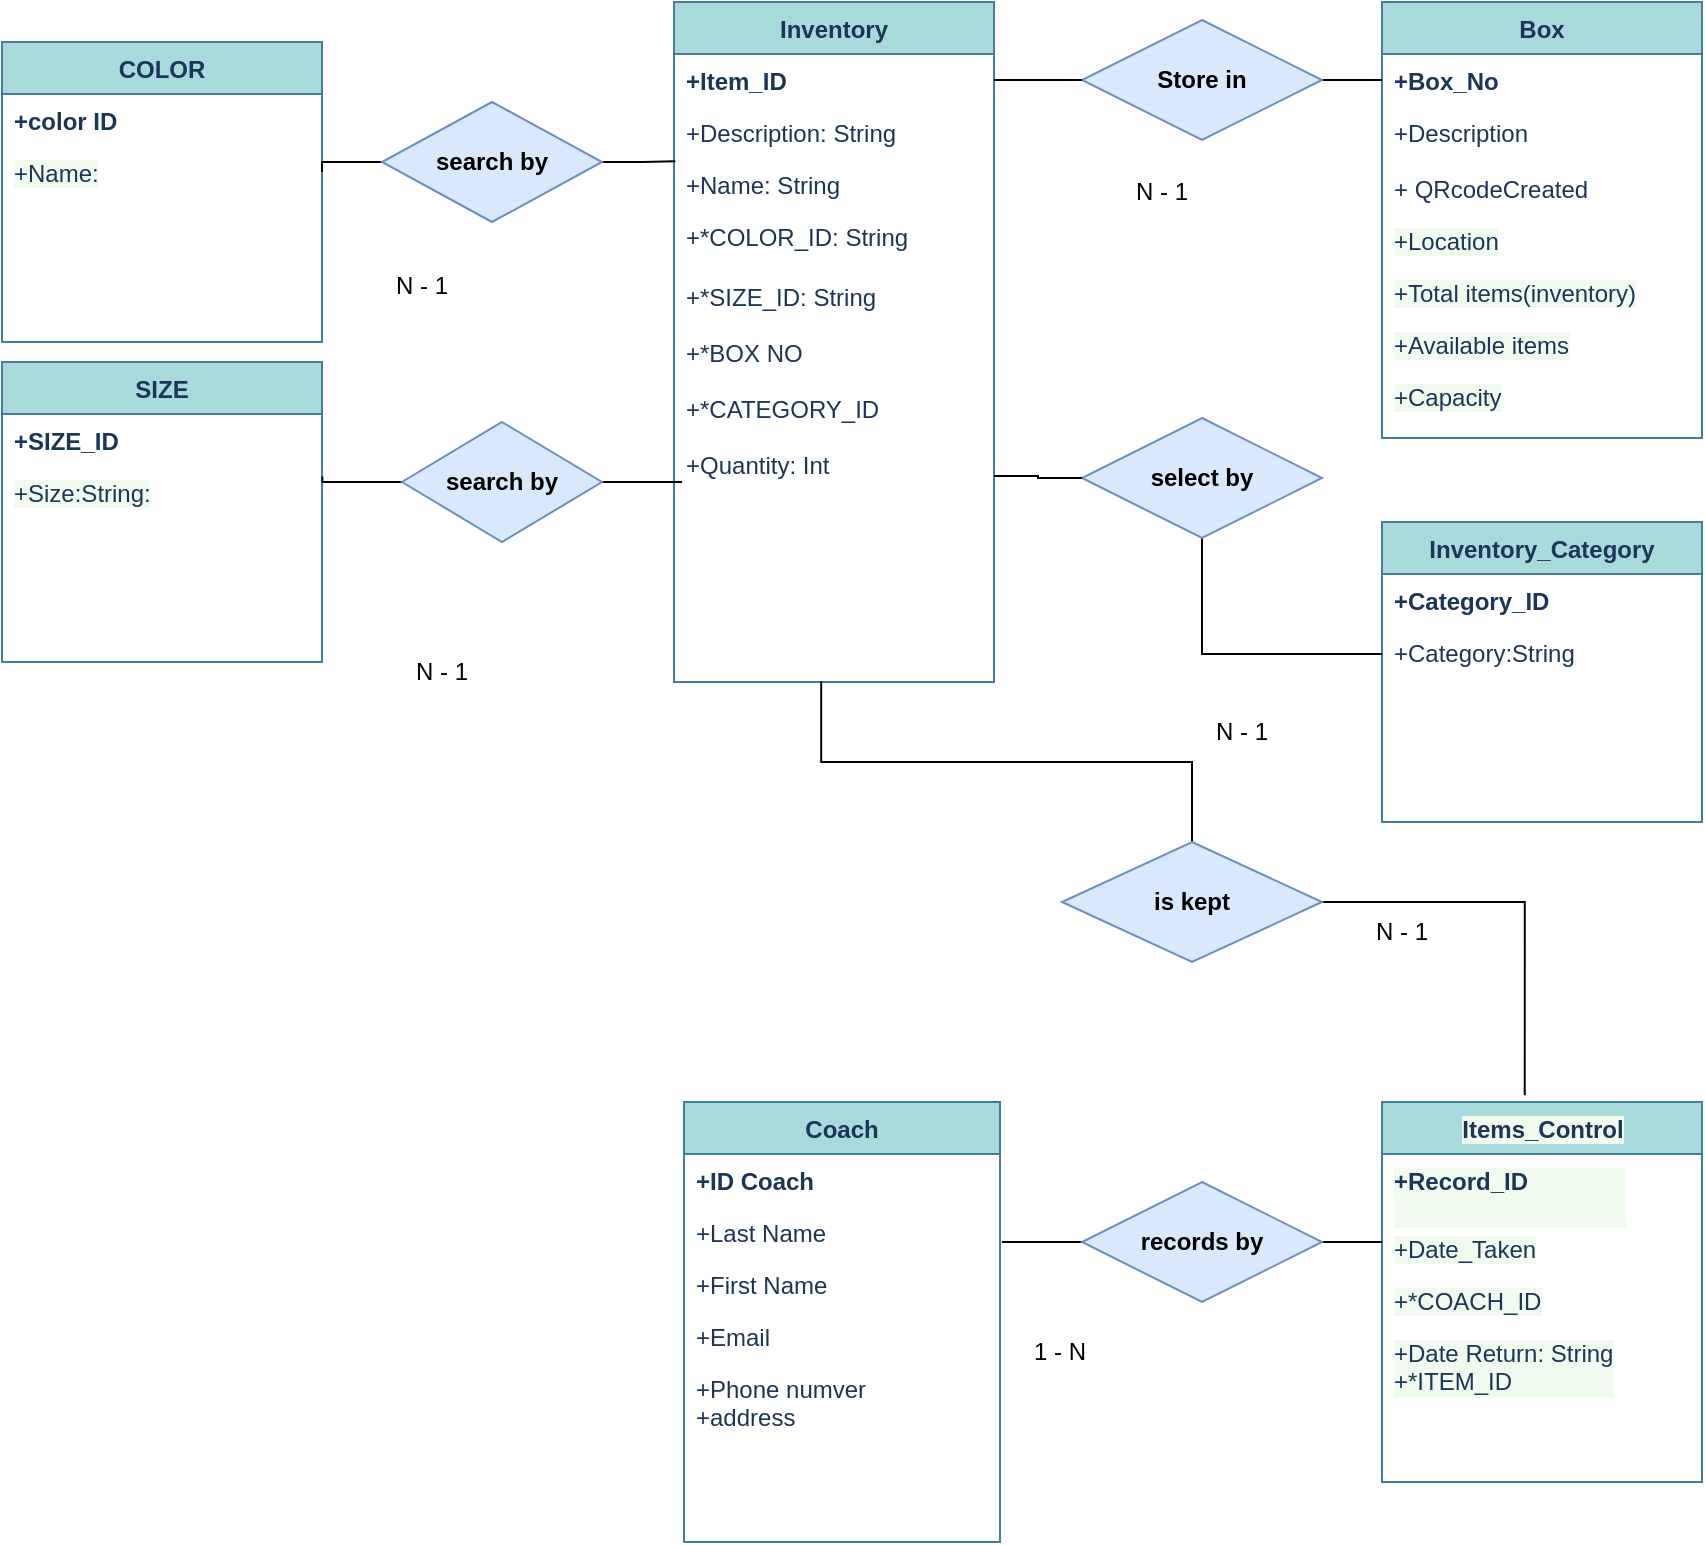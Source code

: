 <mxfile version="19.0.3" type="device"><diagram id="R2lEEEUBdFMjLlhIrx00" name="Page-1"><mxGraphModel dx="1752" dy="783" grid="1" gridSize="10" guides="1" tooltips="1" connect="1" arrows="1" fold="1" page="1" pageScale="1" pageWidth="850" pageHeight="1100" math="0" shadow="0" extFonts="Permanent Marker^https://fonts.googleapis.com/css?family=Permanent+Marker"><root><mxCell id="0"/><mxCell id="1" parent="0"/><mxCell id="-u6IFBQqwDzdgf6aiguh-4" value="Inventory" style="swimlane;fontStyle=1;align=center;verticalAlign=top;childLayout=stackLayout;horizontal=1;startSize=26;horizontalStack=0;resizeParent=1;resizeLast=0;collapsible=1;marginBottom=0;rounded=0;shadow=0;strokeWidth=1;fillColor=#A8DADC;strokeColor=#457B9D;fontColor=#1D3557;" parent="1" vertex="1"><mxGeometry x="336" y="20" width="160" height="340" as="geometry"><mxRectangle x="550" y="140" width="160" height="26" as="alternateBounds"/></mxGeometry></mxCell><mxCell id="-u6IFBQqwDzdgf6aiguh-5" value="+Item_ID" style="text;align=left;verticalAlign=top;spacingLeft=4;spacingRight=4;overflow=hidden;rotatable=0;points=[[0,0.5],[1,0.5]];portConstraint=eastwest;fontStyle=1;fontColor=#1D3557;" parent="-u6IFBQqwDzdgf6aiguh-4" vertex="1"><mxGeometry y="26" width="160" height="26" as="geometry"/></mxCell><mxCell id="-u6IFBQqwDzdgf6aiguh-6" value="+Description: String" style="text;align=left;verticalAlign=top;spacingLeft=4;spacingRight=4;overflow=hidden;rotatable=0;points=[[0,0.5],[1,0.5]];portConstraint=eastwest;rounded=0;shadow=0;html=0;fontColor=#1D3557;" parent="-u6IFBQqwDzdgf6aiguh-4" vertex="1"><mxGeometry y="52" width="160" height="26" as="geometry"/></mxCell><mxCell id="-u6IFBQqwDzdgf6aiguh-7" value="+Name: String&#10;" style="text;align=left;verticalAlign=top;spacingLeft=4;spacingRight=4;overflow=hidden;rotatable=0;points=[[0,0.5],[1,0.5]];portConstraint=eastwest;rounded=0;shadow=0;html=0;fontColor=#1D3557;" parent="-u6IFBQqwDzdgf6aiguh-4" vertex="1"><mxGeometry y="78" width="160" height="26" as="geometry"/></mxCell><mxCell id="-u6IFBQqwDzdgf6aiguh-8" value="+*COLOR_ID: String" style="text;align=left;verticalAlign=top;spacingLeft=4;spacingRight=4;overflow=hidden;rotatable=0;points=[[0,0.5],[1,0.5]];portConstraint=eastwest;rounded=0;shadow=0;html=0;fontColor=#1D3557;" parent="-u6IFBQqwDzdgf6aiguh-4" vertex="1"><mxGeometry y="104" width="160" height="30" as="geometry"/></mxCell><mxCell id="-u6IFBQqwDzdgf6aiguh-9" value="+*SIZE_ID: String&#10;&#10;+*BOX NO&#10;&#10;+*CATEGORY_ID&#10;&#10;+Quantity: Int&#10;" style="text;align=left;verticalAlign=top;spacingLeft=4;spacingRight=4;overflow=hidden;rotatable=0;points=[[0,0.5],[1,0.5]];portConstraint=eastwest;rounded=0;shadow=0;html=0;fontColor=#1D3557;" parent="-u6IFBQqwDzdgf6aiguh-4" vertex="1"><mxGeometry y="134" width="160" height="206" as="geometry"/></mxCell><mxCell id="-u6IFBQqwDzdgf6aiguh-11" value="Inventory_Category" style="swimlane;fontStyle=1;align=center;verticalAlign=top;childLayout=stackLayout;horizontal=1;startSize=26;horizontalStack=0;resizeParent=1;resizeLast=0;collapsible=1;marginBottom=0;rounded=0;shadow=0;strokeWidth=1;fillColor=#A8DADC;strokeColor=#457B9D;fontColor=#1D3557;" parent="1" vertex="1"><mxGeometry x="690" y="280" width="160" height="150" as="geometry"><mxRectangle x="550" y="140" width="160" height="26" as="alternateBounds"/></mxGeometry></mxCell><mxCell id="PebLBbCPxJxOtN3QWs4C-10" value="+Category_ID" style="text;align=left;verticalAlign=top;spacingLeft=4;spacingRight=4;overflow=hidden;rotatable=0;points=[[0,0.5],[1,0.5]];portConstraint=eastwest;fontStyle=1;fontColor=#1D3557;" parent="-u6IFBQqwDzdgf6aiguh-11" vertex="1"><mxGeometry y="26" width="160" height="26" as="geometry"/></mxCell><mxCell id="-u6IFBQqwDzdgf6aiguh-13" value="+Category:String&#10;" style="text;align=left;verticalAlign=top;spacingLeft=4;spacingRight=4;overflow=hidden;rotatable=0;points=[[0,0.5],[1,0.5]];portConstraint=eastwest;rounded=0;shadow=0;html=0;fontColor=#1D3557;" parent="-u6IFBQqwDzdgf6aiguh-11" vertex="1"><mxGeometry y="52" width="160" height="28" as="geometry"/></mxCell><mxCell id="-u6IFBQqwDzdgf6aiguh-15" value="Coach" style="swimlane;fontStyle=1;align=center;verticalAlign=top;childLayout=stackLayout;horizontal=1;startSize=26;horizontalStack=0;resizeParent=1;resizeLast=0;collapsible=1;marginBottom=0;rounded=0;shadow=0;strokeWidth=1;fillColor=#A8DADC;strokeColor=#457B9D;fontColor=#1D3557;" parent="1" vertex="1"><mxGeometry x="341" y="570" width="158" height="220" as="geometry"><mxRectangle x="550" y="140" width="160" height="26" as="alternateBounds"/></mxGeometry></mxCell><mxCell id="-u6IFBQqwDzdgf6aiguh-16" value="+ID Coach" style="text;strokeColor=none;fillColor=none;align=left;verticalAlign=top;spacingLeft=4;spacingRight=4;overflow=hidden;rotatable=0;points=[[0,0.5],[1,0.5]];portConstraint=eastwest;fontStyle=1;fontColor=#1D3557;" parent="-u6IFBQqwDzdgf6aiguh-15" vertex="1"><mxGeometry y="26" width="158" height="26" as="geometry"/></mxCell><mxCell id="-u6IFBQqwDzdgf6aiguh-17" value="+Last Name" style="text;align=left;verticalAlign=top;spacingLeft=4;spacingRight=4;overflow=hidden;rotatable=0;points=[[0,0.5],[1,0.5]];portConstraint=eastwest;rounded=0;shadow=0;html=0;fontColor=#1D3557;" parent="-u6IFBQqwDzdgf6aiguh-15" vertex="1"><mxGeometry y="52" width="158" height="26" as="geometry"/></mxCell><mxCell id="-u6IFBQqwDzdgf6aiguh-18" value="+First Name" style="text;align=left;verticalAlign=top;spacingLeft=4;spacingRight=4;overflow=hidden;rotatable=0;points=[[0,0.5],[1,0.5]];portConstraint=eastwest;fontColor=#1D3557;" parent="-u6IFBQqwDzdgf6aiguh-15" vertex="1"><mxGeometry y="78" width="158" height="26" as="geometry"/></mxCell><mxCell id="-u6IFBQqwDzdgf6aiguh-19" value="+Email" style="text;align=left;verticalAlign=top;spacingLeft=4;spacingRight=4;overflow=hidden;rotatable=0;points=[[0,0.5],[1,0.5]];portConstraint=eastwest;rounded=0;shadow=0;html=0;fontColor=#1D3557;" parent="-u6IFBQqwDzdgf6aiguh-15" vertex="1"><mxGeometry y="104" width="158" height="26" as="geometry"/></mxCell><mxCell id="aJD91A3e41KmSQt9Sc2G-6" value="+Phone numver&#10;+address" style="text;align=left;verticalAlign=top;spacingLeft=4;spacingRight=4;overflow=hidden;rotatable=0;points=[[0,0.5],[1,0.5]];portConstraint=eastwest;rounded=0;shadow=0;html=0;fontColor=#1D3557;" parent="-u6IFBQqwDzdgf6aiguh-15" vertex="1"><mxGeometry y="130" width="158" height="50" as="geometry"/></mxCell><mxCell id="-u6IFBQqwDzdgf6aiguh-20" value="Items_Control" style="swimlane;fontStyle=1;align=center;verticalAlign=top;childLayout=stackLayout;horizontal=1;startSize=26;horizontalStack=0;resizeParent=1;resizeParentMax=0;resizeLast=0;collapsible=1;marginBottom=0;labelBackgroundColor=#F1FAEE;fontFamily=Helvetica;fontSize=12;fontColor=#1D3557;strokeColor=#457B9D;strokeWidth=1;fillColor=#A8DADC;html=1;" parent="1" vertex="1"><mxGeometry x="690" y="570" width="160" height="190" as="geometry"/></mxCell><mxCell id="-u6IFBQqwDzdgf6aiguh-21" value="&lt;b&gt;+Record_ID&lt;br&gt;&lt;br&gt;&lt;/b&gt;+Coach_Responsible&lt;br&gt;&lt;br&gt;+Date Created: String" style="text;strokeColor=none;fillColor=none;align=left;verticalAlign=top;spacingLeft=4;spacingRight=4;overflow=hidden;rotatable=0;points=[[0,0.5],[1,0.5]];portConstraint=eastwest;labelBackgroundColor=#F1FAEE;fontFamily=Helvetica;fontSize=12;fontColor=#1D3557;html=1;" parent="-u6IFBQqwDzdgf6aiguh-20" vertex="1"><mxGeometry y="26" width="160" height="34" as="geometry"/></mxCell><mxCell id="-u6IFBQqwDzdgf6aiguh-22" value="+Date_Taken" style="text;strokeColor=none;fillColor=none;align=left;verticalAlign=top;spacingLeft=4;spacingRight=4;overflow=hidden;rotatable=0;points=[[0,0.5],[1,0.5]];portConstraint=eastwest;labelBackgroundColor=#F1FAEE;fontFamily=Helvetica;fontSize=12;fontColor=#1D3557;html=1;" parent="-u6IFBQqwDzdgf6aiguh-20" vertex="1"><mxGeometry y="60" width="160" height="26" as="geometry"/></mxCell><mxCell id="-u6IFBQqwDzdgf6aiguh-23" value="+*COACH_ID" style="text;strokeColor=none;fillColor=none;align=left;verticalAlign=top;spacingLeft=4;spacingRight=4;overflow=hidden;rotatable=0;points=[[0,0.5],[1,0.5]];portConstraint=eastwest;labelBackgroundColor=#F1FAEE;fontFamily=Helvetica;fontSize=12;fontColor=#1D3557;html=1;" parent="-u6IFBQqwDzdgf6aiguh-20" vertex="1"><mxGeometry y="86" width="160" height="26" as="geometry"/></mxCell><mxCell id="-u6IFBQqwDzdgf6aiguh-24" value="+Date Return: String&lt;br&gt;+*ITEM_ID" style="text;strokeColor=none;fillColor=none;align=left;verticalAlign=top;spacingLeft=4;spacingRight=4;overflow=hidden;rotatable=0;points=[[0,0.5],[1,0.5]];portConstraint=eastwest;labelBackgroundColor=#F1FAEE;fontFamily=Helvetica;fontSize=12;fontColor=#1D3557;html=1;" parent="-u6IFBQqwDzdgf6aiguh-20" vertex="1"><mxGeometry y="112" width="160" height="78" as="geometry"/></mxCell><mxCell id="-u6IFBQqwDzdgf6aiguh-25" value="Box" style="swimlane;fontStyle=1;align=center;verticalAlign=top;childLayout=stackLayout;horizontal=1;startSize=26;horizontalStack=0;resizeParent=1;resizeLast=0;collapsible=1;marginBottom=0;rounded=0;shadow=0;strokeWidth=1;fillColor=#A8DADC;strokeColor=#457B9D;fontColor=#1D3557;" parent="1" vertex="1"><mxGeometry x="690" y="20" width="160" height="218" as="geometry"><mxRectangle x="550" y="140" width="160" height="26" as="alternateBounds"/></mxGeometry></mxCell><mxCell id="-u6IFBQqwDzdgf6aiguh-26" value="+Box_No" style="text;align=left;verticalAlign=top;spacingLeft=4;spacingRight=4;overflow=hidden;rotatable=0;points=[[0,0.5],[1,0.5]];portConstraint=eastwest;fontStyle=1;fontColor=#1D3557;" parent="-u6IFBQqwDzdgf6aiguh-25" vertex="1"><mxGeometry y="26" width="160" height="26" as="geometry"/></mxCell><mxCell id="-u6IFBQqwDzdgf6aiguh-27" value="+Description&#10;" style="text;align=left;verticalAlign=top;spacingLeft=4;spacingRight=4;overflow=hidden;rotatable=0;points=[[0,0.5],[1,0.5]];portConstraint=eastwest;rounded=0;shadow=0;html=0;fontColor=#1D3557;" parent="-u6IFBQqwDzdgf6aiguh-25" vertex="1"><mxGeometry y="52" width="160" height="28" as="geometry"/></mxCell><mxCell id="-u6IFBQqwDzdgf6aiguh-29" value="+ QRcodeCreated" style="text;strokeColor=none;fillColor=none;align=left;verticalAlign=top;spacingLeft=4;spacingRight=4;overflow=hidden;rotatable=0;points=[[0,0.5],[1,0.5]];portConstraint=eastwest;fontColor=#1D3557;" parent="-u6IFBQqwDzdgf6aiguh-25" vertex="1"><mxGeometry y="80" width="160" height="26" as="geometry"/></mxCell><mxCell id="-u6IFBQqwDzdgf6aiguh-30" value="+Location" style="text;strokeColor=none;fillColor=none;align=left;verticalAlign=top;spacingLeft=4;spacingRight=4;overflow=hidden;rotatable=0;points=[[0,0.5],[1,0.5]];portConstraint=eastwest;labelBackgroundColor=#F1FAEE;fontFamily=Helvetica;fontSize=12;fontColor=#1D3557;html=1;" parent="-u6IFBQqwDzdgf6aiguh-25" vertex="1"><mxGeometry y="106" width="160" height="26" as="geometry"/></mxCell><mxCell id="aJD91A3e41KmSQt9Sc2G-12" value="+Total items(inventory)" style="text;strokeColor=none;fillColor=none;align=left;verticalAlign=top;spacingLeft=4;spacingRight=4;overflow=hidden;rotatable=0;points=[[0,0.5],[1,0.5]];portConstraint=eastwest;labelBackgroundColor=#F1FAEE;fontFamily=Helvetica;fontSize=12;fontColor=#1D3557;html=1;" parent="-u6IFBQqwDzdgf6aiguh-25" vertex="1"><mxGeometry y="132" width="160" height="26" as="geometry"/></mxCell><mxCell id="aJD91A3e41KmSQt9Sc2G-13" value="+Available items" style="text;strokeColor=none;fillColor=none;align=left;verticalAlign=top;spacingLeft=4;spacingRight=4;overflow=hidden;rotatable=0;points=[[0,0.5],[1,0.5]];portConstraint=eastwest;labelBackgroundColor=#F1FAEE;fontFamily=Helvetica;fontSize=12;fontColor=#1D3557;html=1;" parent="-u6IFBQqwDzdgf6aiguh-25" vertex="1"><mxGeometry y="158" width="160" height="26" as="geometry"/></mxCell><mxCell id="aJD91A3e41KmSQt9Sc2G-14" value="+Capacity" style="text;strokeColor=none;fillColor=none;align=left;verticalAlign=top;spacingLeft=4;spacingRight=4;overflow=hidden;rotatable=0;points=[[0,0.5],[1,0.5]];portConstraint=eastwest;labelBackgroundColor=#F1FAEE;fontFamily=Helvetica;fontSize=12;fontColor=#1D3557;html=1;" parent="-u6IFBQqwDzdgf6aiguh-25" vertex="1"><mxGeometry y="184" width="160" height="26" as="geometry"/></mxCell><mxCell id="3c4LLUsAxwdqoniuiCju-6" style="edgeStyle=orthogonalEdgeStyle;rounded=0;orthogonalLoop=1;jettySize=auto;html=1;exitX=1;exitY=0.5;exitDx=0;exitDy=0;endArrow=none;endFill=0;" edge="1" parent="1" source="PebLBbCPxJxOtN3QWs4C-1" target="-u6IFBQqwDzdgf6aiguh-26"><mxGeometry relative="1" as="geometry"/></mxCell><mxCell id="PebLBbCPxJxOtN3QWs4C-1" value="&lt;b&gt;Store in&lt;/b&gt;" style="shape=rhombus;perimeter=rhombusPerimeter;whiteSpace=wrap;html=1;align=center;fillColor=#dae8fc;strokeColor=#6c8ebf;" parent="1" vertex="1"><mxGeometry x="540" y="29" width="120" height="60" as="geometry"/></mxCell><mxCell id="PebLBbCPxJxOtN3QWs4C-2" style="edgeStyle=orthogonalEdgeStyle;rounded=0;orthogonalLoop=1;jettySize=auto;html=1;exitX=1;exitY=0.5;exitDx=0;exitDy=0;entryX=0;entryY=0.5;entryDx=0;entryDy=0;endArrow=none;endFill=0;" parent="1" source="-u6IFBQqwDzdgf6aiguh-5" target="PebLBbCPxJxOtN3QWs4C-1" edge="1"><mxGeometry relative="1" as="geometry"/></mxCell><mxCell id="aJD91A3e41KmSQt9Sc2G-20" value="COLOR" style="swimlane;fontStyle=1;align=center;verticalAlign=top;childLayout=stackLayout;horizontal=1;startSize=26;horizontalStack=0;resizeParent=1;resizeLast=0;collapsible=1;marginBottom=0;rounded=0;shadow=0;strokeWidth=1;fillColor=#A8DADC;strokeColor=#457B9D;fontColor=#1D3557;" parent="1" vertex="1"><mxGeometry y="40" width="160" height="150" as="geometry"><mxRectangle x="550" y="140" width="160" height="26" as="alternateBounds"/></mxGeometry></mxCell><mxCell id="aJD91A3e41KmSQt9Sc2G-21" value="+color ID" style="text;align=left;verticalAlign=top;spacingLeft=4;spacingRight=4;overflow=hidden;rotatable=0;points=[[0,0.5],[1,0.5]];portConstraint=eastwest;fontStyle=1;fontColor=#1D3557;" parent="aJD91A3e41KmSQt9Sc2G-20" vertex="1"><mxGeometry y="26" width="160" height="26" as="geometry"/></mxCell><mxCell id="aJD91A3e41KmSQt9Sc2G-23" value="+Name:" style="text;strokeColor=none;fillColor=none;align=left;verticalAlign=top;spacingLeft=4;spacingRight=4;overflow=hidden;rotatable=0;points=[[0,0.5],[1,0.5]];portConstraint=eastwest;labelBackgroundColor=#F1FAEE;fontFamily=Helvetica;fontSize=12;fontColor=#1D3557;html=1;" parent="aJD91A3e41KmSQt9Sc2G-20" vertex="1"><mxGeometry y="52" width="160" height="26" as="geometry"/></mxCell><mxCell id="aJD91A3e41KmSQt9Sc2G-24" value="SIZE" style="swimlane;fontStyle=1;align=center;verticalAlign=top;childLayout=stackLayout;horizontal=1;startSize=26;horizontalStack=0;resizeParent=1;resizeLast=0;collapsible=1;marginBottom=0;rounded=0;shadow=0;strokeWidth=1;fillColor=#A8DADC;strokeColor=#457B9D;fontColor=#1D3557;" parent="1" vertex="1"><mxGeometry y="200" width="160" height="150" as="geometry"><mxRectangle x="550" y="140" width="160" height="26" as="alternateBounds"/></mxGeometry></mxCell><mxCell id="aJD91A3e41KmSQt9Sc2G-25" value="+SIZE_ID" style="text;align=left;verticalAlign=top;spacingLeft=4;spacingRight=4;overflow=hidden;rotatable=0;points=[[0,0.5],[1,0.5]];portConstraint=eastwest;fontStyle=1;fontColor=#1D3557;" parent="aJD91A3e41KmSQt9Sc2G-24" vertex="1"><mxGeometry y="26" width="160" height="26" as="geometry"/></mxCell><mxCell id="aJD91A3e41KmSQt9Sc2G-26" value="+Size:String:" style="text;strokeColor=none;fillColor=none;align=left;verticalAlign=top;spacingLeft=4;spacingRight=4;overflow=hidden;rotatable=0;points=[[0,0.5],[1,0.5]];portConstraint=eastwest;labelBackgroundColor=#F1FAEE;fontFamily=Helvetica;fontSize=12;fontColor=#1D3557;html=1;" parent="aJD91A3e41KmSQt9Sc2G-24" vertex="1"><mxGeometry y="52" width="160" height="26" as="geometry"/></mxCell><mxCell id="3c4LLUsAxwdqoniuiCju-5" style="edgeStyle=orthogonalEdgeStyle;rounded=0;orthogonalLoop=1;jettySize=auto;html=1;endArrow=none;endFill=0;entryX=0.004;entryY=0.061;entryDx=0;entryDy=0;entryPerimeter=0;" edge="1" parent="1" source="aJD91A3e41KmSQt9Sc2G-27" target="-u6IFBQqwDzdgf6aiguh-7"><mxGeometry relative="1" as="geometry"><mxPoint x="330" y="100" as="targetPoint"/></mxGeometry></mxCell><mxCell id="3c4LLUsAxwdqoniuiCju-15" style="edgeStyle=orthogonalEdgeStyle;rounded=0;orthogonalLoop=1;jettySize=auto;html=1;exitX=0;exitY=0.5;exitDx=0;exitDy=0;entryX=1;entryY=0.5;entryDx=0;entryDy=0;endArrow=none;endFill=0;" edge="1" parent="1" source="aJD91A3e41KmSQt9Sc2G-27" target="aJD91A3e41KmSQt9Sc2G-23"><mxGeometry relative="1" as="geometry"/></mxCell><mxCell id="aJD91A3e41KmSQt9Sc2G-27" value="&lt;b&gt;search by&lt;/b&gt;" style="shape=rhombus;perimeter=rhombusPerimeter;whiteSpace=wrap;html=1;align=center;fillColor=#dae8fc;strokeColor=#6c8ebf;" parent="1" vertex="1"><mxGeometry x="190" y="70" width="110" height="60" as="geometry"/></mxCell><mxCell id="3c4LLUsAxwdqoniuiCju-19" style="edgeStyle=orthogonalEdgeStyle;rounded=0;orthogonalLoop=1;jettySize=auto;html=1;exitX=0;exitY=0.5;exitDx=0;exitDy=0;entryX=1.001;entryY=0.201;entryDx=0;entryDy=0;entryPerimeter=0;endArrow=none;endFill=0;" edge="1" parent="1" source="aJD91A3e41KmSQt9Sc2G-28" target="aJD91A3e41KmSQt9Sc2G-26"><mxGeometry relative="1" as="geometry"/></mxCell><mxCell id="3c4LLUsAxwdqoniuiCju-20" style="edgeStyle=orthogonalEdgeStyle;rounded=0;orthogonalLoop=1;jettySize=auto;html=1;endArrow=none;endFill=0;" edge="1" parent="1" source="aJD91A3e41KmSQt9Sc2G-28"><mxGeometry relative="1" as="geometry"><mxPoint x="340" y="260" as="targetPoint"/></mxGeometry></mxCell><mxCell id="aJD91A3e41KmSQt9Sc2G-28" value="&lt;b&gt;search by&lt;/b&gt;" style="shape=rhombus;perimeter=rhombusPerimeter;whiteSpace=wrap;html=1;align=center;fillColor=#dae8fc;strokeColor=#6c8ebf;" parent="1" vertex="1"><mxGeometry x="200" y="230" width="100" height="60" as="geometry"/></mxCell><mxCell id="3c4LLUsAxwdqoniuiCju-8" style="edgeStyle=orthogonalEdgeStyle;rounded=0;orthogonalLoop=1;jettySize=auto;html=1;entryX=0;entryY=0.5;entryDx=0;entryDy=0;endArrow=none;endFill=0;" edge="1" parent="1" source="aJD91A3e41KmSQt9Sc2G-31" target="-u6IFBQqwDzdgf6aiguh-13"><mxGeometry relative="1" as="geometry"/></mxCell><mxCell id="aJD91A3e41KmSQt9Sc2G-31" value="&lt;b&gt;select by&lt;/b&gt;" style="shape=rhombus;perimeter=rhombusPerimeter;whiteSpace=wrap;html=1;align=center;fillColor=#dae8fc;strokeColor=#6c8ebf;" parent="1" vertex="1"><mxGeometry x="540" y="228" width="120" height="60" as="geometry"/></mxCell><mxCell id="3c4LLUsAxwdqoniuiCju-30" style="edgeStyle=orthogonalEdgeStyle;rounded=0;orthogonalLoop=1;jettySize=auto;html=1;endArrow=none;endFill=0;" edge="1" parent="1" source="aJD91A3e41KmSQt9Sc2G-34"><mxGeometry relative="1" as="geometry"><mxPoint x="690" y="640" as="targetPoint"/></mxGeometry></mxCell><mxCell id="3c4LLUsAxwdqoniuiCju-31" style="edgeStyle=orthogonalEdgeStyle;rounded=0;orthogonalLoop=1;jettySize=auto;html=1;entryX=1.006;entryY=-0.308;entryDx=0;entryDy=0;entryPerimeter=0;endArrow=none;endFill=0;" edge="1" parent="1" source="aJD91A3e41KmSQt9Sc2G-34" target="-u6IFBQqwDzdgf6aiguh-18"><mxGeometry relative="1" as="geometry"/></mxCell><mxCell id="aJD91A3e41KmSQt9Sc2G-34" value="&lt;b&gt;records by&lt;/b&gt;" style="shape=rhombus;perimeter=rhombusPerimeter;whiteSpace=wrap;html=1;align=center;fillColor=#dae8fc;strokeColor=#6c8ebf;" parent="1" vertex="1"><mxGeometry x="540" y="610" width="120" height="60" as="geometry"/></mxCell><mxCell id="3c4LLUsAxwdqoniuiCju-28" style="edgeStyle=orthogonalEdgeStyle;rounded=0;orthogonalLoop=1;jettySize=auto;html=1;endArrow=none;endFill=0;entryX=0.46;entryY=0.998;entryDx=0;entryDy=0;entryPerimeter=0;" edge="1" parent="1" source="3c4LLUsAxwdqoniuiCju-4" target="-u6IFBQqwDzdgf6aiguh-9"><mxGeometry relative="1" as="geometry"><mxPoint x="410" y="370" as="targetPoint"/></mxGeometry></mxCell><mxCell id="3c4LLUsAxwdqoniuiCju-29" style="edgeStyle=orthogonalEdgeStyle;rounded=0;orthogonalLoop=1;jettySize=auto;html=1;endArrow=none;endFill=0;entryX=0.446;entryY=-0.018;entryDx=0;entryDy=0;entryPerimeter=0;" edge="1" parent="1" source="3c4LLUsAxwdqoniuiCju-4" target="-u6IFBQqwDzdgf6aiguh-20"><mxGeometry relative="1" as="geometry"><mxPoint x="760" y="560" as="targetPoint"/></mxGeometry></mxCell><mxCell id="3c4LLUsAxwdqoniuiCju-4" value="&lt;b&gt;is kept&lt;/b&gt;" style="shape=rhombus;perimeter=rhombusPerimeter;whiteSpace=wrap;html=1;align=center;fillColor=#dae8fc;strokeColor=#6c8ebf;" vertex="1" parent="1"><mxGeometry x="530" y="440" width="130" height="60" as="geometry"/></mxCell><mxCell id="3c4LLUsAxwdqoniuiCju-7" style="edgeStyle=orthogonalEdgeStyle;rounded=0;orthogonalLoop=1;jettySize=auto;html=1;exitX=1;exitY=0.5;exitDx=0;exitDy=0;entryX=0;entryY=0.5;entryDx=0;entryDy=0;endArrow=none;endFill=0;" edge="1" parent="1" source="-u6IFBQqwDzdgf6aiguh-9" target="aJD91A3e41KmSQt9Sc2G-31"><mxGeometry relative="1" as="geometry"/></mxCell><mxCell id="3c4LLUsAxwdqoniuiCju-10" value="N - 1" style="text;html=1;strokeColor=none;fillColor=none;align=center;verticalAlign=middle;whiteSpace=wrap;rounded=0;" vertex="1" parent="1"><mxGeometry x="180" y="147" width="60" height="30" as="geometry"/></mxCell><mxCell id="3c4LLUsAxwdqoniuiCju-11" value="N - 1" style="text;html=1;strokeColor=none;fillColor=none;align=center;verticalAlign=middle;whiteSpace=wrap;rounded=0;" vertex="1" parent="1"><mxGeometry x="190" y="340" width="60" height="30" as="geometry"/></mxCell><mxCell id="3c4LLUsAxwdqoniuiCju-12" value="N - 1" style="text;html=1;strokeColor=none;fillColor=none;align=center;verticalAlign=middle;whiteSpace=wrap;rounded=0;" vertex="1" parent="1"><mxGeometry x="550" y="100" width="60" height="30" as="geometry"/></mxCell><mxCell id="3c4LLUsAxwdqoniuiCju-13" value="N - 1" style="text;html=1;strokeColor=none;fillColor=none;align=center;verticalAlign=middle;whiteSpace=wrap;rounded=0;" vertex="1" parent="1"><mxGeometry x="590" y="370" width="60" height="30" as="geometry"/></mxCell><mxCell id="3c4LLUsAxwdqoniuiCju-14" value="1 - N" style="text;html=1;strokeColor=none;fillColor=none;align=center;verticalAlign=middle;whiteSpace=wrap;rounded=0;" vertex="1" parent="1"><mxGeometry x="499" y="680" width="60" height="30" as="geometry"/></mxCell><mxCell id="3c4LLUsAxwdqoniuiCju-21" value="N - 1" style="text;html=1;strokeColor=none;fillColor=none;align=center;verticalAlign=middle;whiteSpace=wrap;rounded=0;" vertex="1" parent="1"><mxGeometry x="670" y="470" width="60" height="30" as="geometry"/></mxCell></root></mxGraphModel></diagram></mxfile>